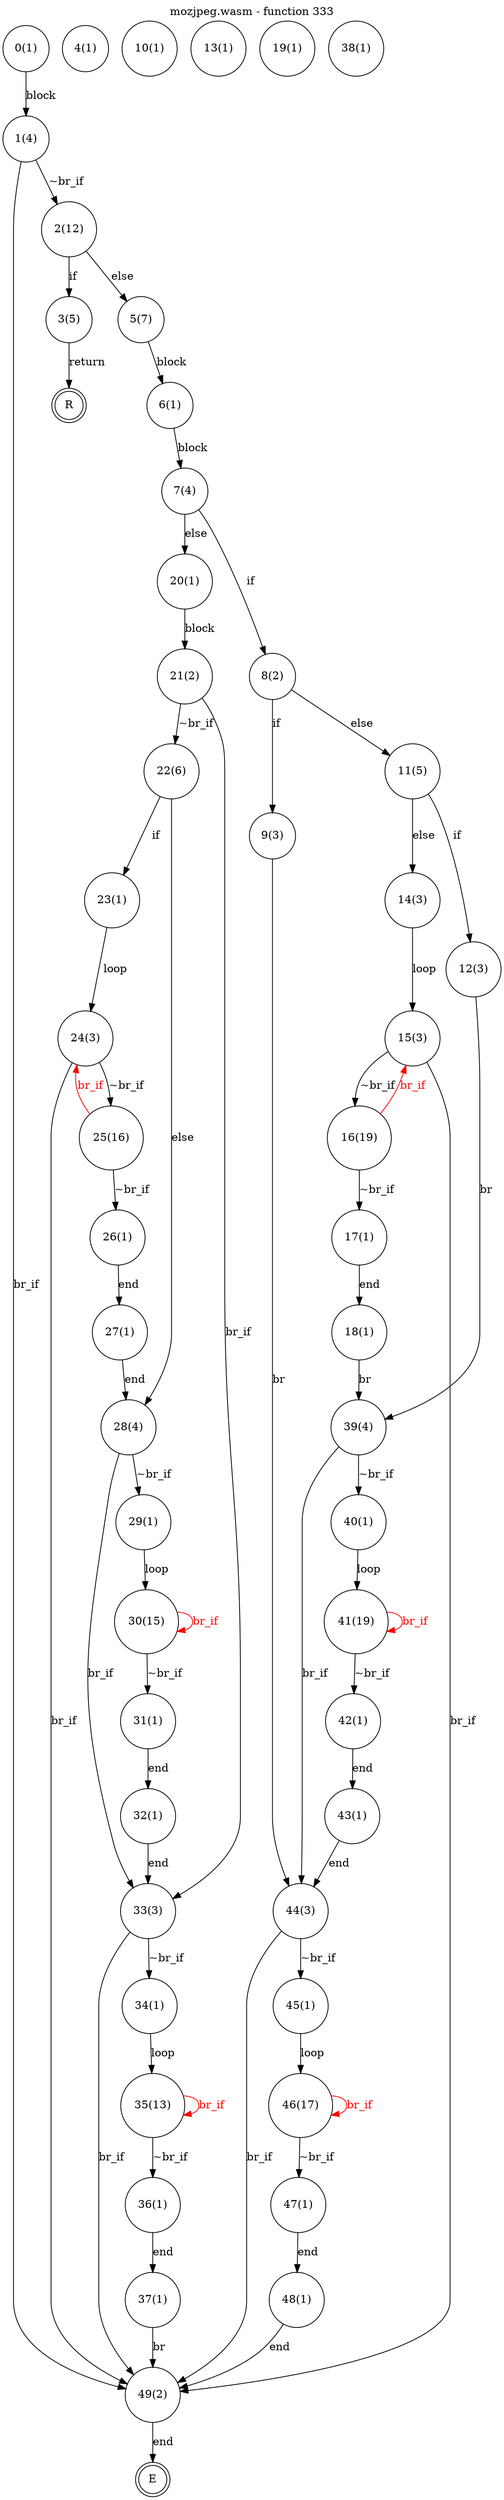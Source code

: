 digraph finite_state_machine {
    label = "mozjpeg.wasm - function 333"
    labelloc =  t
    labelfontsize = 16
    labelfontcolor = black
    labelfontname = "Helvetica"
    node [shape = doublecircle]; E R ;
node [shape=circle, fontcolor=black, style="", label="0(1)"]0
node [shape=circle, fontcolor=black, style="", label="1(4)"]1
node [shape=circle, fontcolor=black, style="", label="2(12)"]2
node [shape=circle, fontcolor=black, style="", label="3(5)"]3
node [shape=circle, fontcolor=black, style="", label="4(1)"]4
node [shape=circle, fontcolor=black, style="", label="5(7)"]5
node [shape=circle, fontcolor=black, style="", label="6(1)"]6
node [shape=circle, fontcolor=black, style="", label="7(4)"]7
node [shape=circle, fontcolor=black, style="", label="8(2)"]8
node [shape=circle, fontcolor=black, style="", label="9(3)"]9
node [shape=circle, fontcolor=black, style="", label="10(1)"]10
node [shape=circle, fontcolor=black, style="", label="11(5)"]11
node [shape=circle, fontcolor=black, style="", label="12(3)"]12
node [shape=circle, fontcolor=black, style="", label="13(1)"]13
node [shape=circle, fontcolor=black, style="", label="14(3)"]14
node [shape=circle, fontcolor=black, style="", label="15(3)"]15
node [shape=circle, fontcolor=black, style="", label="16(19)"]16
node [shape=circle, fontcolor=black, style="", label="17(1)"]17
node [shape=circle, fontcolor=black, style="", label="18(1)"]18
node [shape=circle, fontcolor=black, style="", label="19(1)"]19
node [shape=circle, fontcolor=black, style="", label="20(1)"]20
node [shape=circle, fontcolor=black, style="", label="21(2)"]21
node [shape=circle, fontcolor=black, style="", label="22(6)"]22
node [shape=circle, fontcolor=black, style="", label="23(1)"]23
node [shape=circle, fontcolor=black, style="", label="24(3)"]24
node [shape=circle, fontcolor=black, style="", label="25(16)"]25
node [shape=circle, fontcolor=black, style="", label="26(1)"]26
node [shape=circle, fontcolor=black, style="", label="27(1)"]27
node [shape=circle, fontcolor=black, style="", label="28(4)"]28
node [shape=circle, fontcolor=black, style="", label="29(1)"]29
node [shape=circle, fontcolor=black, style="", label="30(15)"]30
node [shape=circle, fontcolor=black, style="", label="31(1)"]31
node [shape=circle, fontcolor=black, style="", label="32(1)"]32
node [shape=circle, fontcolor=black, style="", label="33(3)"]33
node [shape=circle, fontcolor=black, style="", label="34(1)"]34
node [shape=circle, fontcolor=black, style="", label="35(13)"]35
node [shape=circle, fontcolor=black, style="", label="36(1)"]36
node [shape=circle, fontcolor=black, style="", label="37(1)"]37
node [shape=circle, fontcolor=black, style="", label="38(1)"]38
node [shape=circle, fontcolor=black, style="", label="39(4)"]39
node [shape=circle, fontcolor=black, style="", label="40(1)"]40
node [shape=circle, fontcolor=black, style="", label="41(19)"]41
node [shape=circle, fontcolor=black, style="", label="42(1)"]42
node [shape=circle, fontcolor=black, style="", label="43(1)"]43
node [shape=circle, fontcolor=black, style="", label="44(3)"]44
node [shape=circle, fontcolor=black, style="", label="45(1)"]45
node [shape=circle, fontcolor=black, style="", label="46(17)"]46
node [shape=circle, fontcolor=black, style="", label="47(1)"]47
node [shape=circle, fontcolor=black, style="", label="48(1)"]48
node [shape=circle, fontcolor=black, style="", label="49(2)"]49
node [shape=circle, fontcolor=black, style="", label="E"]E
node [shape=circle, fontcolor=black, style="", label="R"]R
    0 -> 1[label="block"];
    1 -> 2[label="~br_if"];
    1 -> 49[label="br_if"];
    2 -> 3[label="if"];
    2 -> 5[label="else"];
    3 -> R[label="return"];
    5 -> 6[label="block"];
    6 -> 7[label="block"];
    7 -> 8[label="if"];
    7 -> 20[label="else"];
    8 -> 9[label="if"];
    8 -> 11[label="else"];
    9 -> 44[label="br"];
    11 -> 12[label="if"];
    11 -> 14[label="else"];
    12 -> 39[label="br"];
    14 -> 15[label="loop"];
    15 -> 16[label="~br_if"];
    15 -> 49[label="br_if"];
    16 -> 17[label="~br_if"];
    16 -> 15[color="red" fontcolor="red" label="br_if"];
    17 -> 18[label="end"];
    18 -> 39[label="br"];
    20 -> 21[label="block"];
    21 -> 22[label="~br_if"];
    21 -> 33[label="br_if"];
    22 -> 23[label="if"];
    22 -> 28[label="else"];
    23 -> 24[label="loop"];
    24 -> 25[label="~br_if"];
    24 -> 49[label="br_if"];
    25 -> 26[label="~br_if"];
    25 -> 24[color="red" fontcolor="red" label="br_if"];
    26 -> 27[label="end"];
    27 -> 28[label="end"];
    28 -> 29[label="~br_if"];
    28 -> 33[label="br_if"];
    29 -> 30[label="loop"];
    30 -> 31[label="~br_if"];
    30 -> 30[color="red" fontcolor="red" label="br_if"];
    31 -> 32[label="end"];
    32 -> 33[label="end"];
    33 -> 34[label="~br_if"];
    33 -> 49[label="br_if"];
    34 -> 35[label="loop"];
    35 -> 36[label="~br_if"];
    35 -> 35[color="red" fontcolor="red" label="br_if"];
    36 -> 37[label="end"];
    37 -> 49[label="br"];
    39 -> 40[label="~br_if"];
    39 -> 44[label="br_if"];
    40 -> 41[label="loop"];
    41 -> 42[label="~br_if"];
    41 -> 41[color="red" fontcolor="red" label="br_if"];
    42 -> 43[label="end"];
    43 -> 44[label="end"];
    44 -> 45[label="~br_if"];
    44 -> 49[label="br_if"];
    45 -> 46[label="loop"];
    46 -> 47[label="~br_if"];
    46 -> 46[color="red" fontcolor="red" label="br_if"];
    47 -> 48[label="end"];
    48 -> 49[label="end"];
    49 -> E[label="end"];
}
